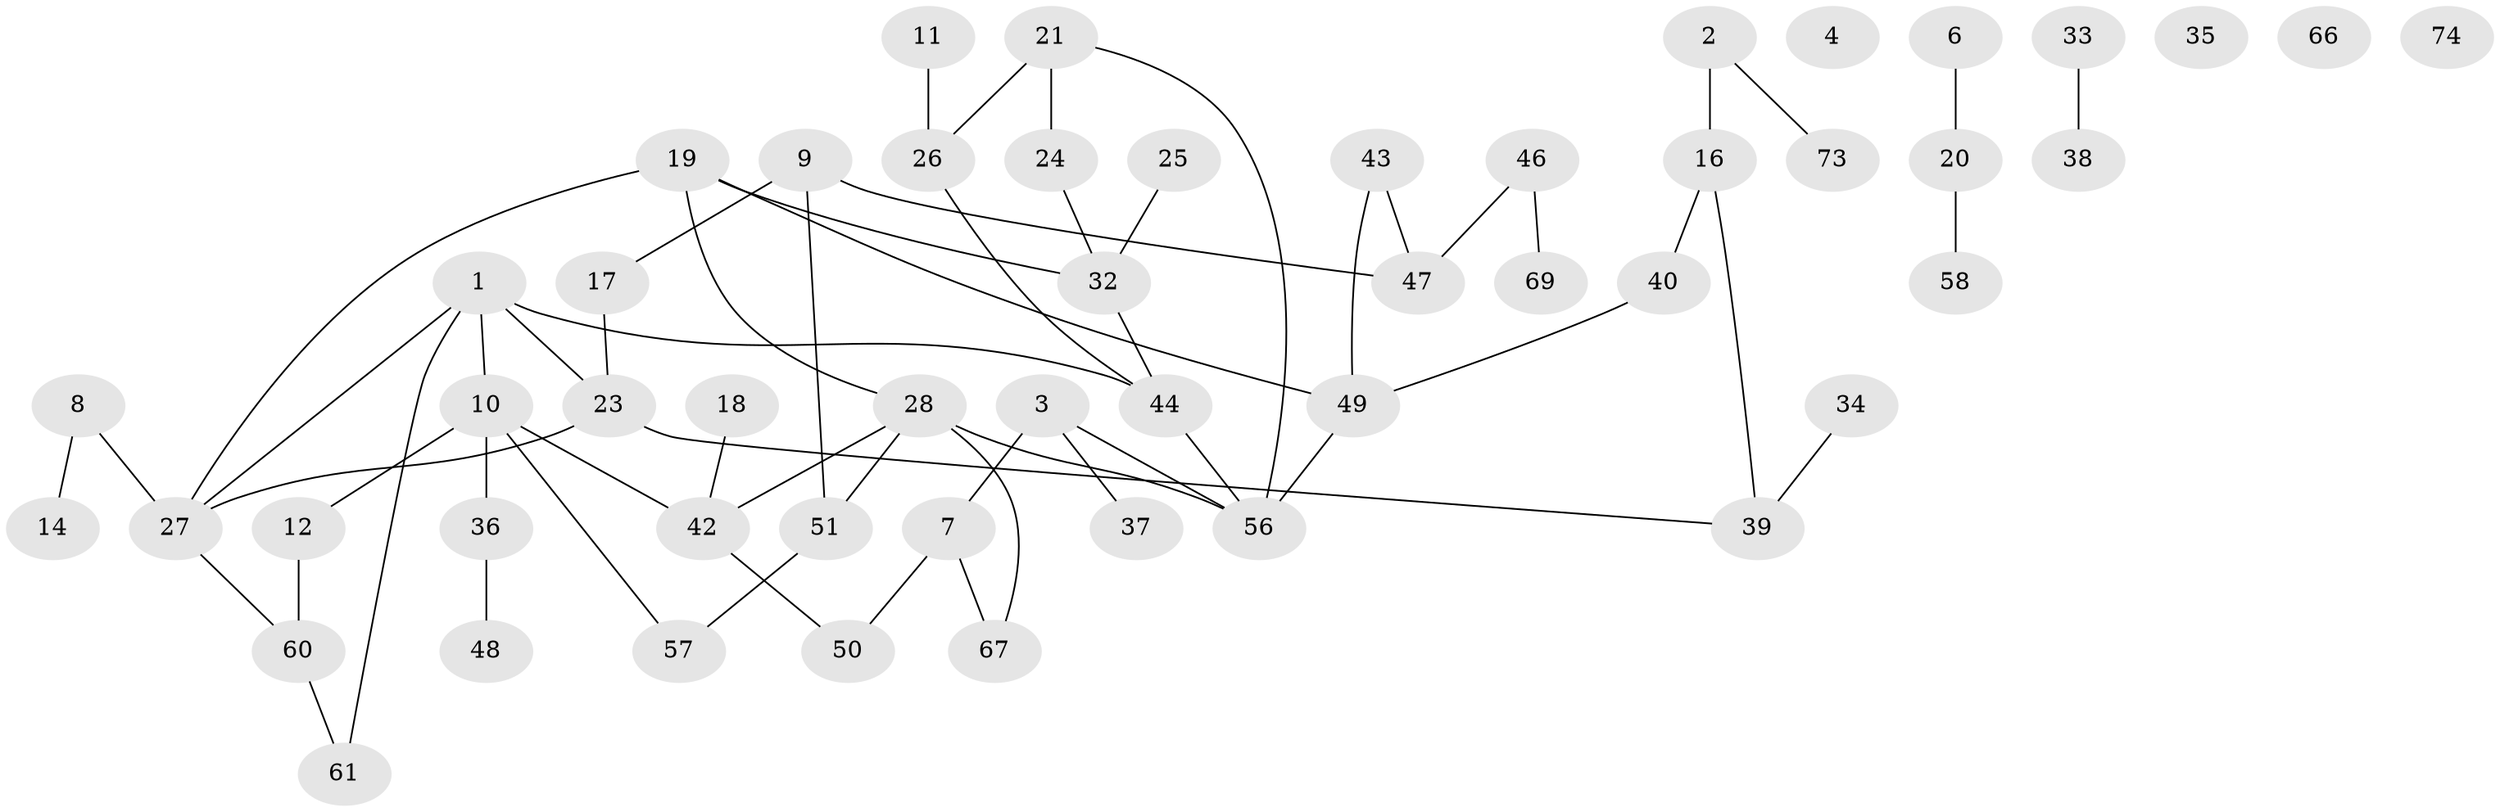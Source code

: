 // original degree distribution, {5: 0.02666666666666667, 2: 0.37333333333333335, 3: 0.21333333333333335, 1: 0.24, 4: 0.08, 6: 0.02666666666666667, 0: 0.04}
// Generated by graph-tools (version 1.1) at 2025/16/03/04/25 18:16:26]
// undirected, 52 vertices, 60 edges
graph export_dot {
graph [start="1"]
  node [color=gray90,style=filled];
  1;
  2;
  3;
  4 [super="+5"];
  6;
  7;
  8;
  9 [super="+13"];
  10 [super="+15"];
  11;
  12;
  14 [super="+41+29"];
  16 [super="+54"];
  17;
  18 [super="+22"];
  19;
  20;
  21;
  23 [super="+55"];
  24;
  25 [super="+64"];
  26;
  27 [super="+30"];
  28 [super="+31"];
  32;
  33;
  34;
  35;
  36;
  37;
  38;
  39;
  40 [super="+45"];
  42;
  43;
  44;
  46;
  47;
  48 [super="+52"];
  49;
  50;
  51 [super="+59"];
  56 [super="+70"];
  57;
  58;
  60;
  61;
  66;
  67 [super="+71"];
  69;
  73;
  74;
  1 -- 10;
  1 -- 44;
  1 -- 61;
  1 -- 27;
  1 -- 23;
  2 -- 16;
  2 -- 73;
  3 -- 7;
  3 -- 37;
  3 -- 56;
  6 -- 20;
  7 -- 50;
  7 -- 67;
  8 -- 27;
  8 -- 14;
  9 -- 17;
  9 -- 47;
  9 -- 51;
  10 -- 42;
  10 -- 36;
  10 -- 57;
  10 -- 12;
  11 -- 26;
  12 -- 60;
  16 -- 39;
  16 -- 40;
  17 -- 23;
  18 -- 42;
  19 -- 32;
  19 -- 49;
  19 -- 27;
  19 -- 28;
  20 -- 58;
  21 -- 24;
  21 -- 26;
  21 -- 56;
  23 -- 39;
  23 -- 27;
  24 -- 32;
  25 -- 32;
  26 -- 44;
  27 -- 60;
  28 -- 56;
  28 -- 51;
  28 -- 67;
  28 -- 42;
  32 -- 44;
  33 -- 38;
  34 -- 39;
  36 -- 48;
  40 -- 49;
  42 -- 50;
  43 -- 47;
  43 -- 49;
  44 -- 56;
  46 -- 47;
  46 -- 69;
  49 -- 56 [weight=2];
  51 -- 57;
  60 -- 61;
}
